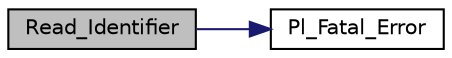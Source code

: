digraph "Read_Identifier"
{
  edge [fontname="Helvetica",fontsize="10",labelfontname="Helvetica",labelfontsize="10"];
  node [fontname="Helvetica",fontsize="10",shape=record];
  rankdir="LR";
  Node1 [label="Read_Identifier",height=0.2,width=0.4,color="black", fillcolor="grey75", style="filled", fontcolor="black"];
  Node1 -> Node2 [color="midnightblue",fontsize="10",style="solid",fontname="Helvetica"];
  Node2 [label="Pl_Fatal_Error",height=0.2,width=0.4,color="black", fillcolor="white", style="filled",URL="$pl__config_8c.html#a190fea7904d7245d4fdc5e9404a07907"];
}
